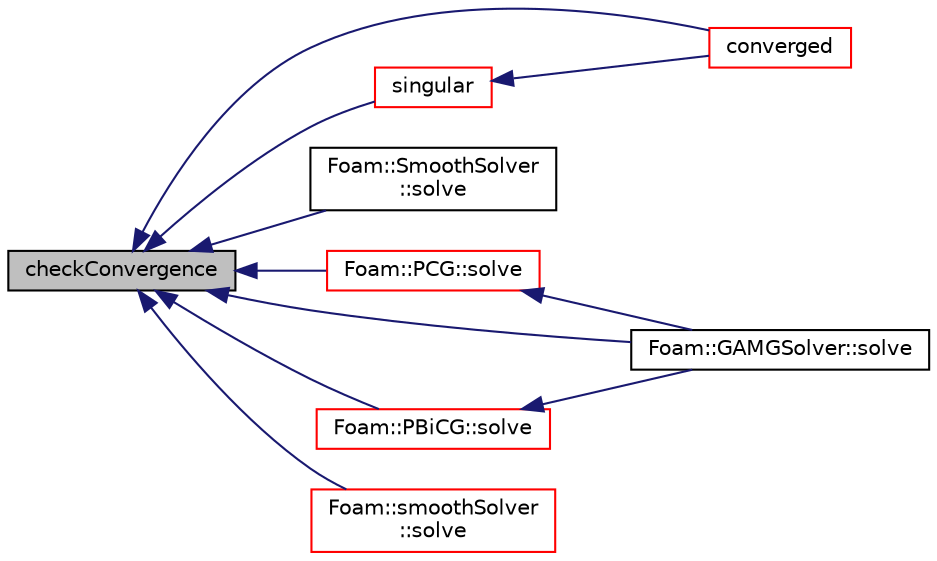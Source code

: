 digraph "checkConvergence"
{
  bgcolor="transparent";
  edge [fontname="Helvetica",fontsize="10",labelfontname="Helvetica",labelfontsize="10"];
  node [fontname="Helvetica",fontsize="10",shape=record];
  rankdir="LR";
  Node1 [label="checkConvergence",height=0.2,width=0.4,color="black", fillcolor="grey75", style="filled", fontcolor="black"];
  Node1 -> Node2 [dir="back",color="midnightblue",fontsize="10",style="solid",fontname="Helvetica"];
  Node2 [label="converged",height=0.2,width=0.4,color="red",URL="$a02465.html#a7871755a018ed4d696457b6ad3c7dc79",tooltip="Has the solver converged? "];
  Node1 -> Node3 [dir="back",color="midnightblue",fontsize="10",style="solid",fontname="Helvetica"];
  Node3 [label="singular",height=0.2,width=0.4,color="red",URL="$a02465.html#ab3dbdf9c3c0ab75db0bc6eb0ec705c4b",tooltip="Is the matrix singular? "];
  Node3 -> Node2 [dir="back",color="midnightblue",fontsize="10",style="solid",fontname="Helvetica"];
  Node1 -> Node4 [dir="back",color="midnightblue",fontsize="10",style="solid",fontname="Helvetica"];
  Node4 [label="Foam::SmoothSolver\l::solve",height=0.2,width=0.4,color="black",URL="$a02439.html#a6020d3a68339ab1a050e90633b70ca5a",tooltip="Solve the matrix with this solver. "];
  Node1 -> Node5 [dir="back",color="midnightblue",fontsize="10",style="solid",fontname="Helvetica"];
  Node5 [label="Foam::PCG::solve",height=0.2,width=0.4,color="red",URL="$a01867.html#a67060ce780f6992862e39b0d82c37aa0",tooltip="Solve the matrix with this solver. "];
  Node5 -> Node6 [dir="back",color="midnightblue",fontsize="10",style="solid",fontname="Helvetica"];
  Node6 [label="Foam::GAMGSolver::solve",height=0.2,width=0.4,color="black",URL="$a00918.html#a67060ce780f6992862e39b0d82c37aa0",tooltip="Solve. "];
  Node1 -> Node7 [dir="back",color="midnightblue",fontsize="10",style="solid",fontname="Helvetica"];
  Node7 [label="Foam::PBiCG::solve",height=0.2,width=0.4,color="red",URL="$a01865.html#a67060ce780f6992862e39b0d82c37aa0",tooltip="Solve the matrix with this solver. "];
  Node7 -> Node6 [dir="back",color="midnightblue",fontsize="10",style="solid",fontname="Helvetica"];
  Node1 -> Node8 [dir="back",color="midnightblue",fontsize="10",style="solid",fontname="Helvetica"];
  Node8 [label="Foam::smoothSolver\l::solve",height=0.2,width=0.4,color="red",URL="$a02440.html#a67060ce780f6992862e39b0d82c37aa0",tooltip="Solve the matrix with this solver. "];
  Node1 -> Node6 [dir="back",color="midnightblue",fontsize="10",style="solid",fontname="Helvetica"];
}
